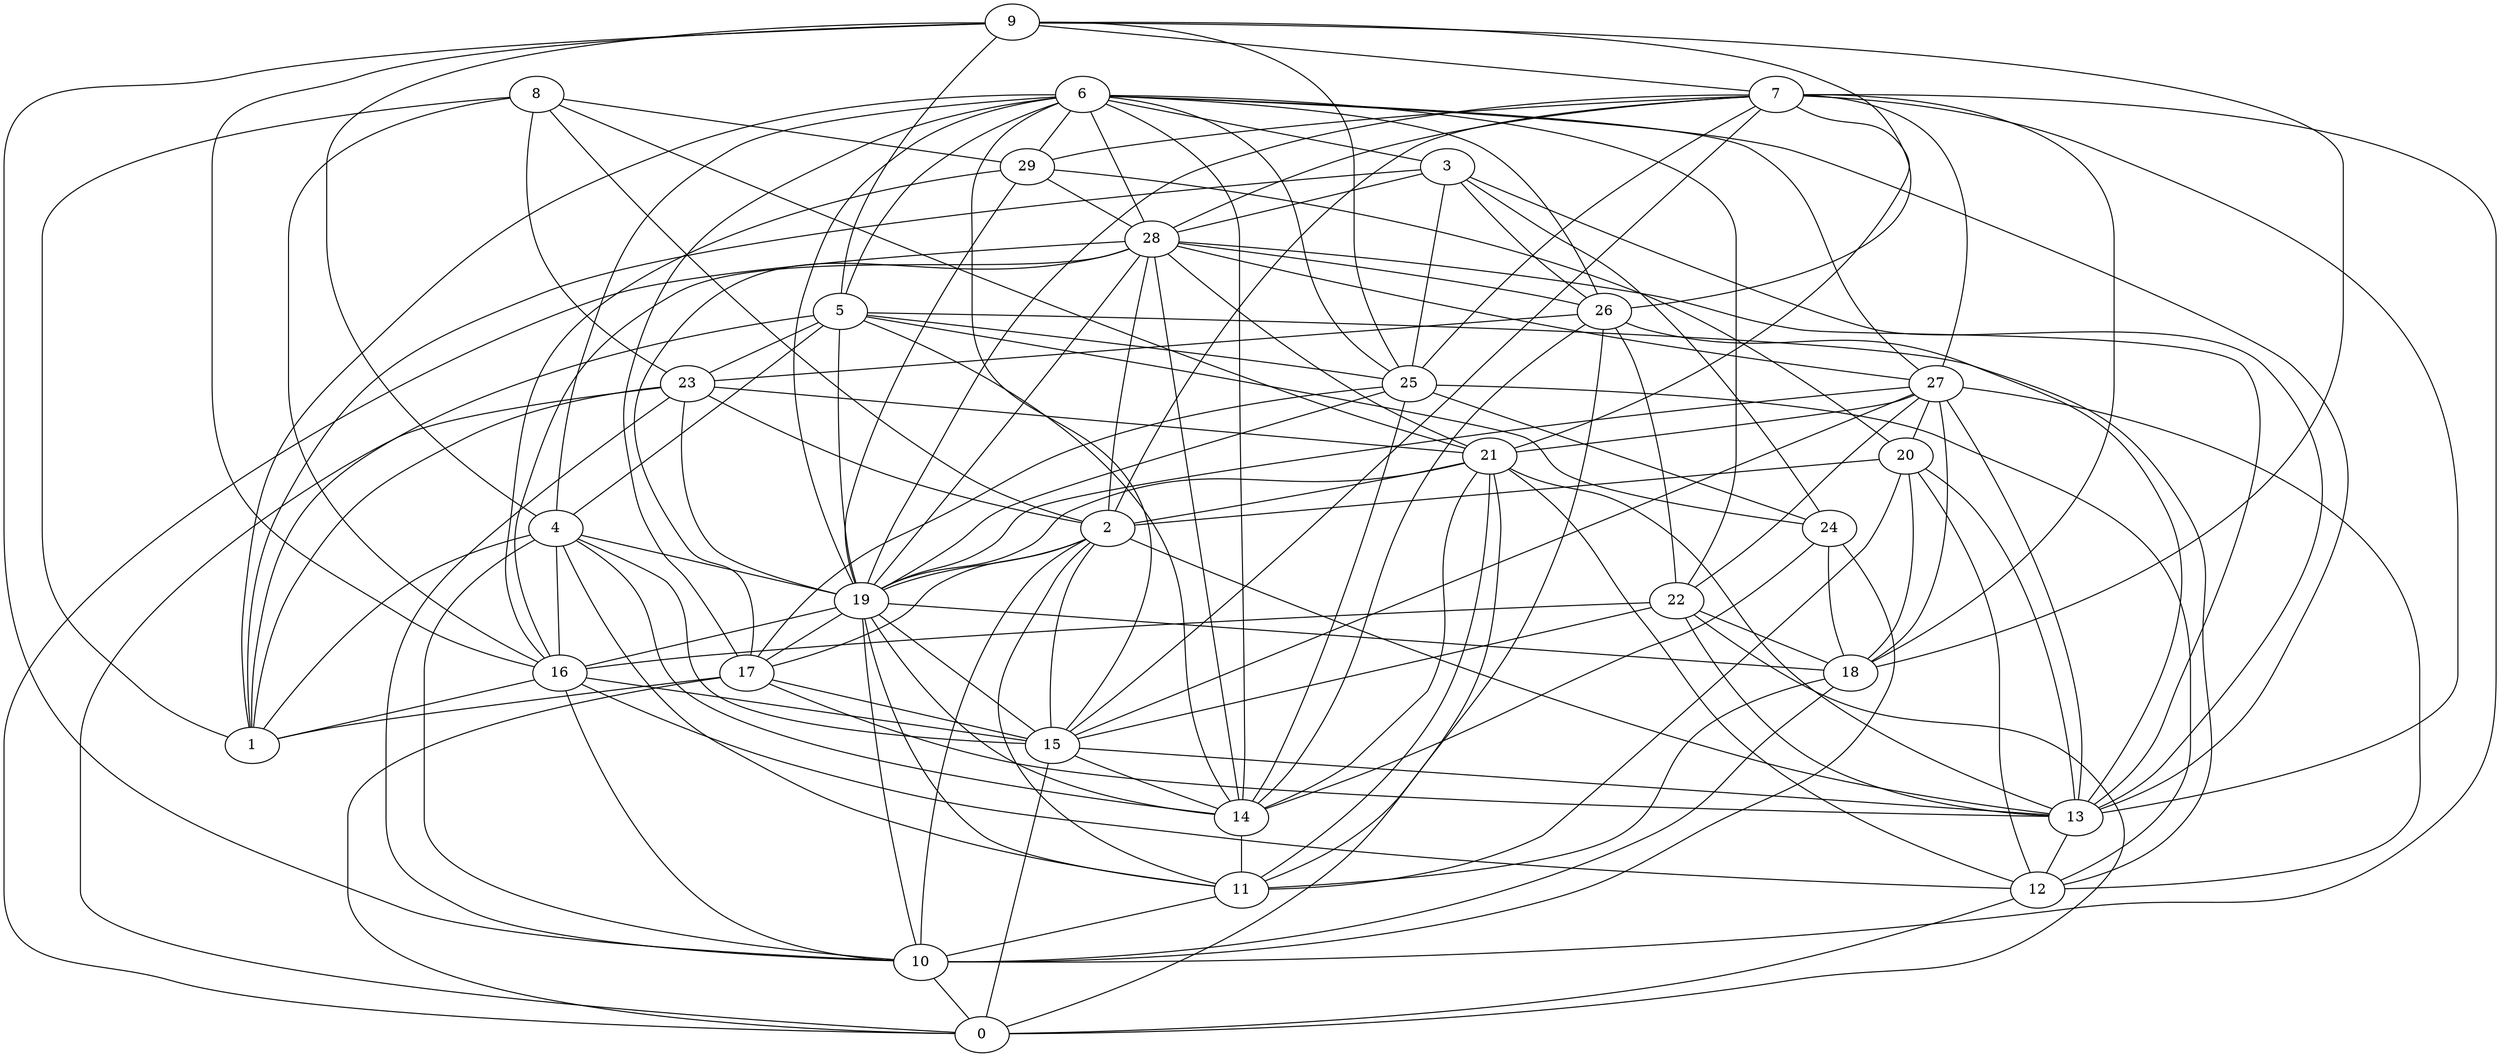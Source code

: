 digraph GG_graph {

subgraph G_graph {
edge [color = black]
"26" -> "11" [dir = none]
"26" -> "14" [dir = none]
"26" -> "13" [dir = none]
"15" -> "14" [dir = none]
"29" -> "20" [dir = none]
"29" -> "19" [dir = none]
"22" -> "18" [dir = none]
"22" -> "13" [dir = none]
"22" -> "0" [dir = none]
"22" -> "16" [dir = none]
"9" -> "25" [dir = none]
"9" -> "26" [dir = none]
"9" -> "5" [dir = none]
"9" -> "18" [dir = none]
"28" -> "16" [dir = none]
"28" -> "13" [dir = none]
"17" -> "1" [dir = none]
"17" -> "15" [dir = none]
"27" -> "13" [dir = none]
"27" -> "20" [dir = none]
"27" -> "22" [dir = none]
"27" -> "19" [dir = none]
"27" -> "15" [dir = none]
"7" -> "2" [dir = none]
"7" -> "13" [dir = none]
"7" -> "21" [dir = none]
"7" -> "28" [dir = none]
"5" -> "19" [dir = none]
"5" -> "12" [dir = none]
"5" -> "1" [dir = none]
"5" -> "23" [dir = none]
"5" -> "25" [dir = none]
"19" -> "10" [dir = none]
"3" -> "13" [dir = none]
"6" -> "22" [dir = none]
"6" -> "14" [dir = none]
"6" -> "1" [dir = none]
"6" -> "3" [dir = none]
"6" -> "26" [dir = none]
"20" -> "12" [dir = none]
"20" -> "2" [dir = none]
"23" -> "21" [dir = none]
"23" -> "19" [dir = none]
"23" -> "0" [dir = none]
"23" -> "10" [dir = none]
"21" -> "14" [dir = none]
"21" -> "19" [dir = none]
"25" -> "14" [dir = none]
"25" -> "24" [dir = none]
"4" -> "16" [dir = none]
"4" -> "14" [dir = none]
"4" -> "19" [dir = none]
"4" -> "11" [dir = none]
"4" -> "1" [dir = none]
"8" -> "16" [dir = none]
"8" -> "21" [dir = none]
"12" -> "0" [dir = none]
"24" -> "18" [dir = none]
"19" -> "16" [dir = none]
"28" -> "19" [dir = none]
"21" -> "11" [dir = none]
"3" -> "24" [dir = none]
"16" -> "10" [dir = none]
"29" -> "16" [dir = none]
"28" -> "21" [dir = none]
"4" -> "10" [dir = none]
"9" -> "16" [dir = none]
"2" -> "17" [dir = none]
"2" -> "11" [dir = none]
"8" -> "2" [dir = none]
"16" -> "1" [dir = none]
"28" -> "14" [dir = none]
"7" -> "10" [dir = none]
"21" -> "13" [dir = none]
"24" -> "10" [dir = none]
"5" -> "14" [dir = none]
"24" -> "14" [dir = none]
"15" -> "13" [dir = none]
"25" -> "12" [dir = none]
"28" -> "17" [dir = none]
"23" -> "2" [dir = none]
"6" -> "5" [dir = none]
"9" -> "7" [dir = none]
"9" -> "10" [dir = none]
"6" -> "13" [dir = none]
"23" -> "1" [dir = none]
"10" -> "0" [dir = none]
"2" -> "13" [dir = none]
"27" -> "18" [dir = none]
"6" -> "17" [dir = none]
"4" -> "15" [dir = none]
"6" -> "15" [dir = none]
"27" -> "12" [dir = none]
"18" -> "10" [dir = none]
"11" -> "10" [dir = none]
"3" -> "1" [dir = none]
"2" -> "10" [dir = none]
"8" -> "29" [dir = none]
"25" -> "19" [dir = none]
"19" -> "17" [dir = none]
"2" -> "19" [dir = none]
"20" -> "18" [dir = none]
"7" -> "18" [dir = none]
"8" -> "23" [dir = none]
"28" -> "0" [dir = none]
"7" -> "25" [dir = none]
"8" -> "1" [dir = none]
"21" -> "2" [dir = none]
"7" -> "15" [dir = none]
"18" -> "11" [dir = none]
"5" -> "4" [dir = none]
"21" -> "0" [dir = none]
"2" -> "15" [dir = none]
"20" -> "13" [dir = none]
"3" -> "25" [dir = none]
"6" -> "25" [dir = none]
"7" -> "27" [dir = none]
"7" -> "19" [dir = none]
"6" -> "4" [dir = none]
"14" -> "11" [dir = none]
"26" -> "23" [dir = none]
"6" -> "19" [dir = none]
"16" -> "15" [dir = none]
"26" -> "22" [dir = none]
"3" -> "26" [dir = none]
"29" -> "28" [dir = none]
"19" -> "14" [dir = none]
"6" -> "28" [dir = none]
"5" -> "24" [dir = none]
"28" -> "26" [dir = none]
"19" -> "11" [dir = none]
"15" -> "0" [dir = none]
"19" -> "18" [dir = none]
"6" -> "29" [dir = none]
"21" -> "12" [dir = none]
"25" -> "17" [dir = none]
"28" -> "2" [dir = none]
"27" -> "21" [dir = none]
"17" -> "13" [dir = none]
"6" -> "27" [dir = none]
"20" -> "11" [dir = none]
"13" -> "12" [dir = none]
"22" -> "15" [dir = none]
"19" -> "15" [dir = none]
"17" -> "0" [dir = none]
"16" -> "12" [dir = none]
"9" -> "4" [dir = none]
"28" -> "27" [dir = none]
"7" -> "29" [dir = none]
"3" -> "28" [dir = none]
}

}
